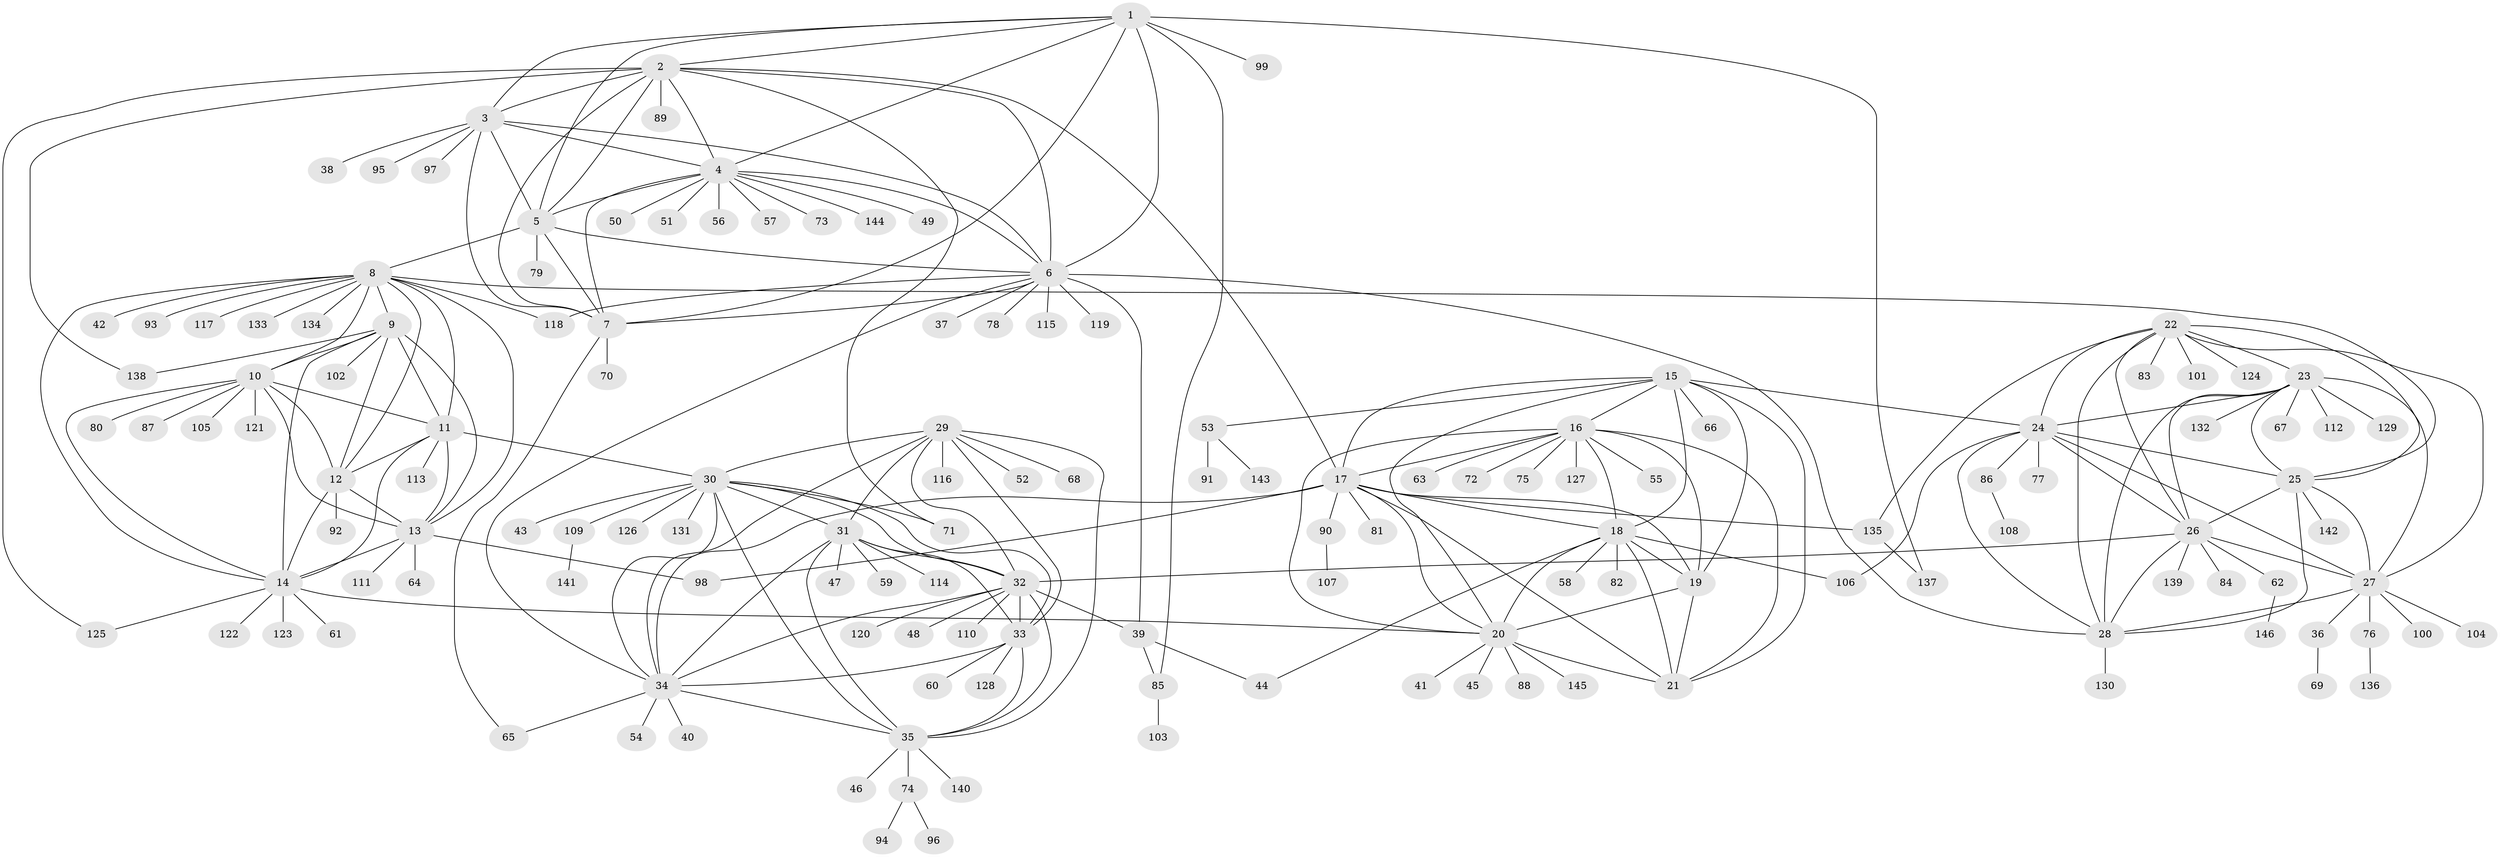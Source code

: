 // coarse degree distribution, {9: 0.03361344537815126, 6: 0.04201680672268908, 13: 0.01680672268907563, 11: 0.04201680672268908, 5: 0.03361344537815126, 10: 0.03361344537815126, 12: 0.008403361344537815, 7: 0.01680672268907563, 14: 0.008403361344537815, 1: 0.6722689075630253, 3: 0.008403361344537815, 2: 0.08403361344537816}
// Generated by graph-tools (version 1.1) at 2025/24/03/03/25 07:24:11]
// undirected, 146 vertices, 238 edges
graph export_dot {
graph [start="1"]
  node [color=gray90,style=filled];
  1;
  2;
  3;
  4;
  5;
  6;
  7;
  8;
  9;
  10;
  11;
  12;
  13;
  14;
  15;
  16;
  17;
  18;
  19;
  20;
  21;
  22;
  23;
  24;
  25;
  26;
  27;
  28;
  29;
  30;
  31;
  32;
  33;
  34;
  35;
  36;
  37;
  38;
  39;
  40;
  41;
  42;
  43;
  44;
  45;
  46;
  47;
  48;
  49;
  50;
  51;
  52;
  53;
  54;
  55;
  56;
  57;
  58;
  59;
  60;
  61;
  62;
  63;
  64;
  65;
  66;
  67;
  68;
  69;
  70;
  71;
  72;
  73;
  74;
  75;
  76;
  77;
  78;
  79;
  80;
  81;
  82;
  83;
  84;
  85;
  86;
  87;
  88;
  89;
  90;
  91;
  92;
  93;
  94;
  95;
  96;
  97;
  98;
  99;
  100;
  101;
  102;
  103;
  104;
  105;
  106;
  107;
  108;
  109;
  110;
  111;
  112;
  113;
  114;
  115;
  116;
  117;
  118;
  119;
  120;
  121;
  122;
  123;
  124;
  125;
  126;
  127;
  128;
  129;
  130;
  131;
  132;
  133;
  134;
  135;
  136;
  137;
  138;
  139;
  140;
  141;
  142;
  143;
  144;
  145;
  146;
  1 -- 2;
  1 -- 3;
  1 -- 4;
  1 -- 5;
  1 -- 6;
  1 -- 7;
  1 -- 85;
  1 -- 99;
  1 -- 137;
  2 -- 3;
  2 -- 4;
  2 -- 5;
  2 -- 6;
  2 -- 7;
  2 -- 17;
  2 -- 71;
  2 -- 89;
  2 -- 125;
  2 -- 138;
  3 -- 4;
  3 -- 5;
  3 -- 6;
  3 -- 7;
  3 -- 38;
  3 -- 95;
  3 -- 97;
  4 -- 5;
  4 -- 6;
  4 -- 7;
  4 -- 49;
  4 -- 50;
  4 -- 51;
  4 -- 56;
  4 -- 57;
  4 -- 73;
  4 -- 144;
  5 -- 6;
  5 -- 7;
  5 -- 8;
  5 -- 79;
  6 -- 7;
  6 -- 28;
  6 -- 34;
  6 -- 37;
  6 -- 39;
  6 -- 78;
  6 -- 115;
  6 -- 118;
  6 -- 119;
  7 -- 65;
  7 -- 70;
  8 -- 9;
  8 -- 10;
  8 -- 11;
  8 -- 12;
  8 -- 13;
  8 -- 14;
  8 -- 25;
  8 -- 42;
  8 -- 93;
  8 -- 117;
  8 -- 118;
  8 -- 133;
  8 -- 134;
  9 -- 10;
  9 -- 11;
  9 -- 12;
  9 -- 13;
  9 -- 14;
  9 -- 102;
  9 -- 138;
  10 -- 11;
  10 -- 12;
  10 -- 13;
  10 -- 14;
  10 -- 80;
  10 -- 87;
  10 -- 105;
  10 -- 121;
  11 -- 12;
  11 -- 13;
  11 -- 14;
  11 -- 30;
  11 -- 113;
  12 -- 13;
  12 -- 14;
  12 -- 92;
  13 -- 14;
  13 -- 64;
  13 -- 98;
  13 -- 111;
  14 -- 20;
  14 -- 61;
  14 -- 122;
  14 -- 123;
  14 -- 125;
  15 -- 16;
  15 -- 17;
  15 -- 18;
  15 -- 19;
  15 -- 20;
  15 -- 21;
  15 -- 24;
  15 -- 53;
  15 -- 66;
  16 -- 17;
  16 -- 18;
  16 -- 19;
  16 -- 20;
  16 -- 21;
  16 -- 55;
  16 -- 63;
  16 -- 72;
  16 -- 75;
  16 -- 127;
  17 -- 18;
  17 -- 19;
  17 -- 20;
  17 -- 21;
  17 -- 34;
  17 -- 81;
  17 -- 90;
  17 -- 98;
  17 -- 135;
  18 -- 19;
  18 -- 20;
  18 -- 21;
  18 -- 44;
  18 -- 58;
  18 -- 82;
  18 -- 106;
  19 -- 20;
  19 -- 21;
  20 -- 21;
  20 -- 41;
  20 -- 45;
  20 -- 88;
  20 -- 145;
  22 -- 23;
  22 -- 24;
  22 -- 25;
  22 -- 26;
  22 -- 27;
  22 -- 28;
  22 -- 83;
  22 -- 101;
  22 -- 124;
  22 -- 135;
  23 -- 24;
  23 -- 25;
  23 -- 26;
  23 -- 27;
  23 -- 28;
  23 -- 67;
  23 -- 112;
  23 -- 129;
  23 -- 132;
  24 -- 25;
  24 -- 26;
  24 -- 27;
  24 -- 28;
  24 -- 77;
  24 -- 86;
  24 -- 106;
  25 -- 26;
  25 -- 27;
  25 -- 28;
  25 -- 142;
  26 -- 27;
  26 -- 28;
  26 -- 32;
  26 -- 62;
  26 -- 84;
  26 -- 139;
  27 -- 28;
  27 -- 36;
  27 -- 76;
  27 -- 100;
  27 -- 104;
  28 -- 130;
  29 -- 30;
  29 -- 31;
  29 -- 32;
  29 -- 33;
  29 -- 34;
  29 -- 35;
  29 -- 52;
  29 -- 68;
  29 -- 116;
  30 -- 31;
  30 -- 32;
  30 -- 33;
  30 -- 34;
  30 -- 35;
  30 -- 43;
  30 -- 71;
  30 -- 109;
  30 -- 126;
  30 -- 131;
  31 -- 32;
  31 -- 33;
  31 -- 34;
  31 -- 35;
  31 -- 47;
  31 -- 59;
  31 -- 114;
  32 -- 33;
  32 -- 34;
  32 -- 35;
  32 -- 39;
  32 -- 48;
  32 -- 110;
  32 -- 120;
  33 -- 34;
  33 -- 35;
  33 -- 60;
  33 -- 128;
  34 -- 35;
  34 -- 40;
  34 -- 54;
  34 -- 65;
  35 -- 46;
  35 -- 74;
  35 -- 140;
  36 -- 69;
  39 -- 44;
  39 -- 85;
  53 -- 91;
  53 -- 143;
  62 -- 146;
  74 -- 94;
  74 -- 96;
  76 -- 136;
  85 -- 103;
  86 -- 108;
  90 -- 107;
  109 -- 141;
  135 -- 137;
}
